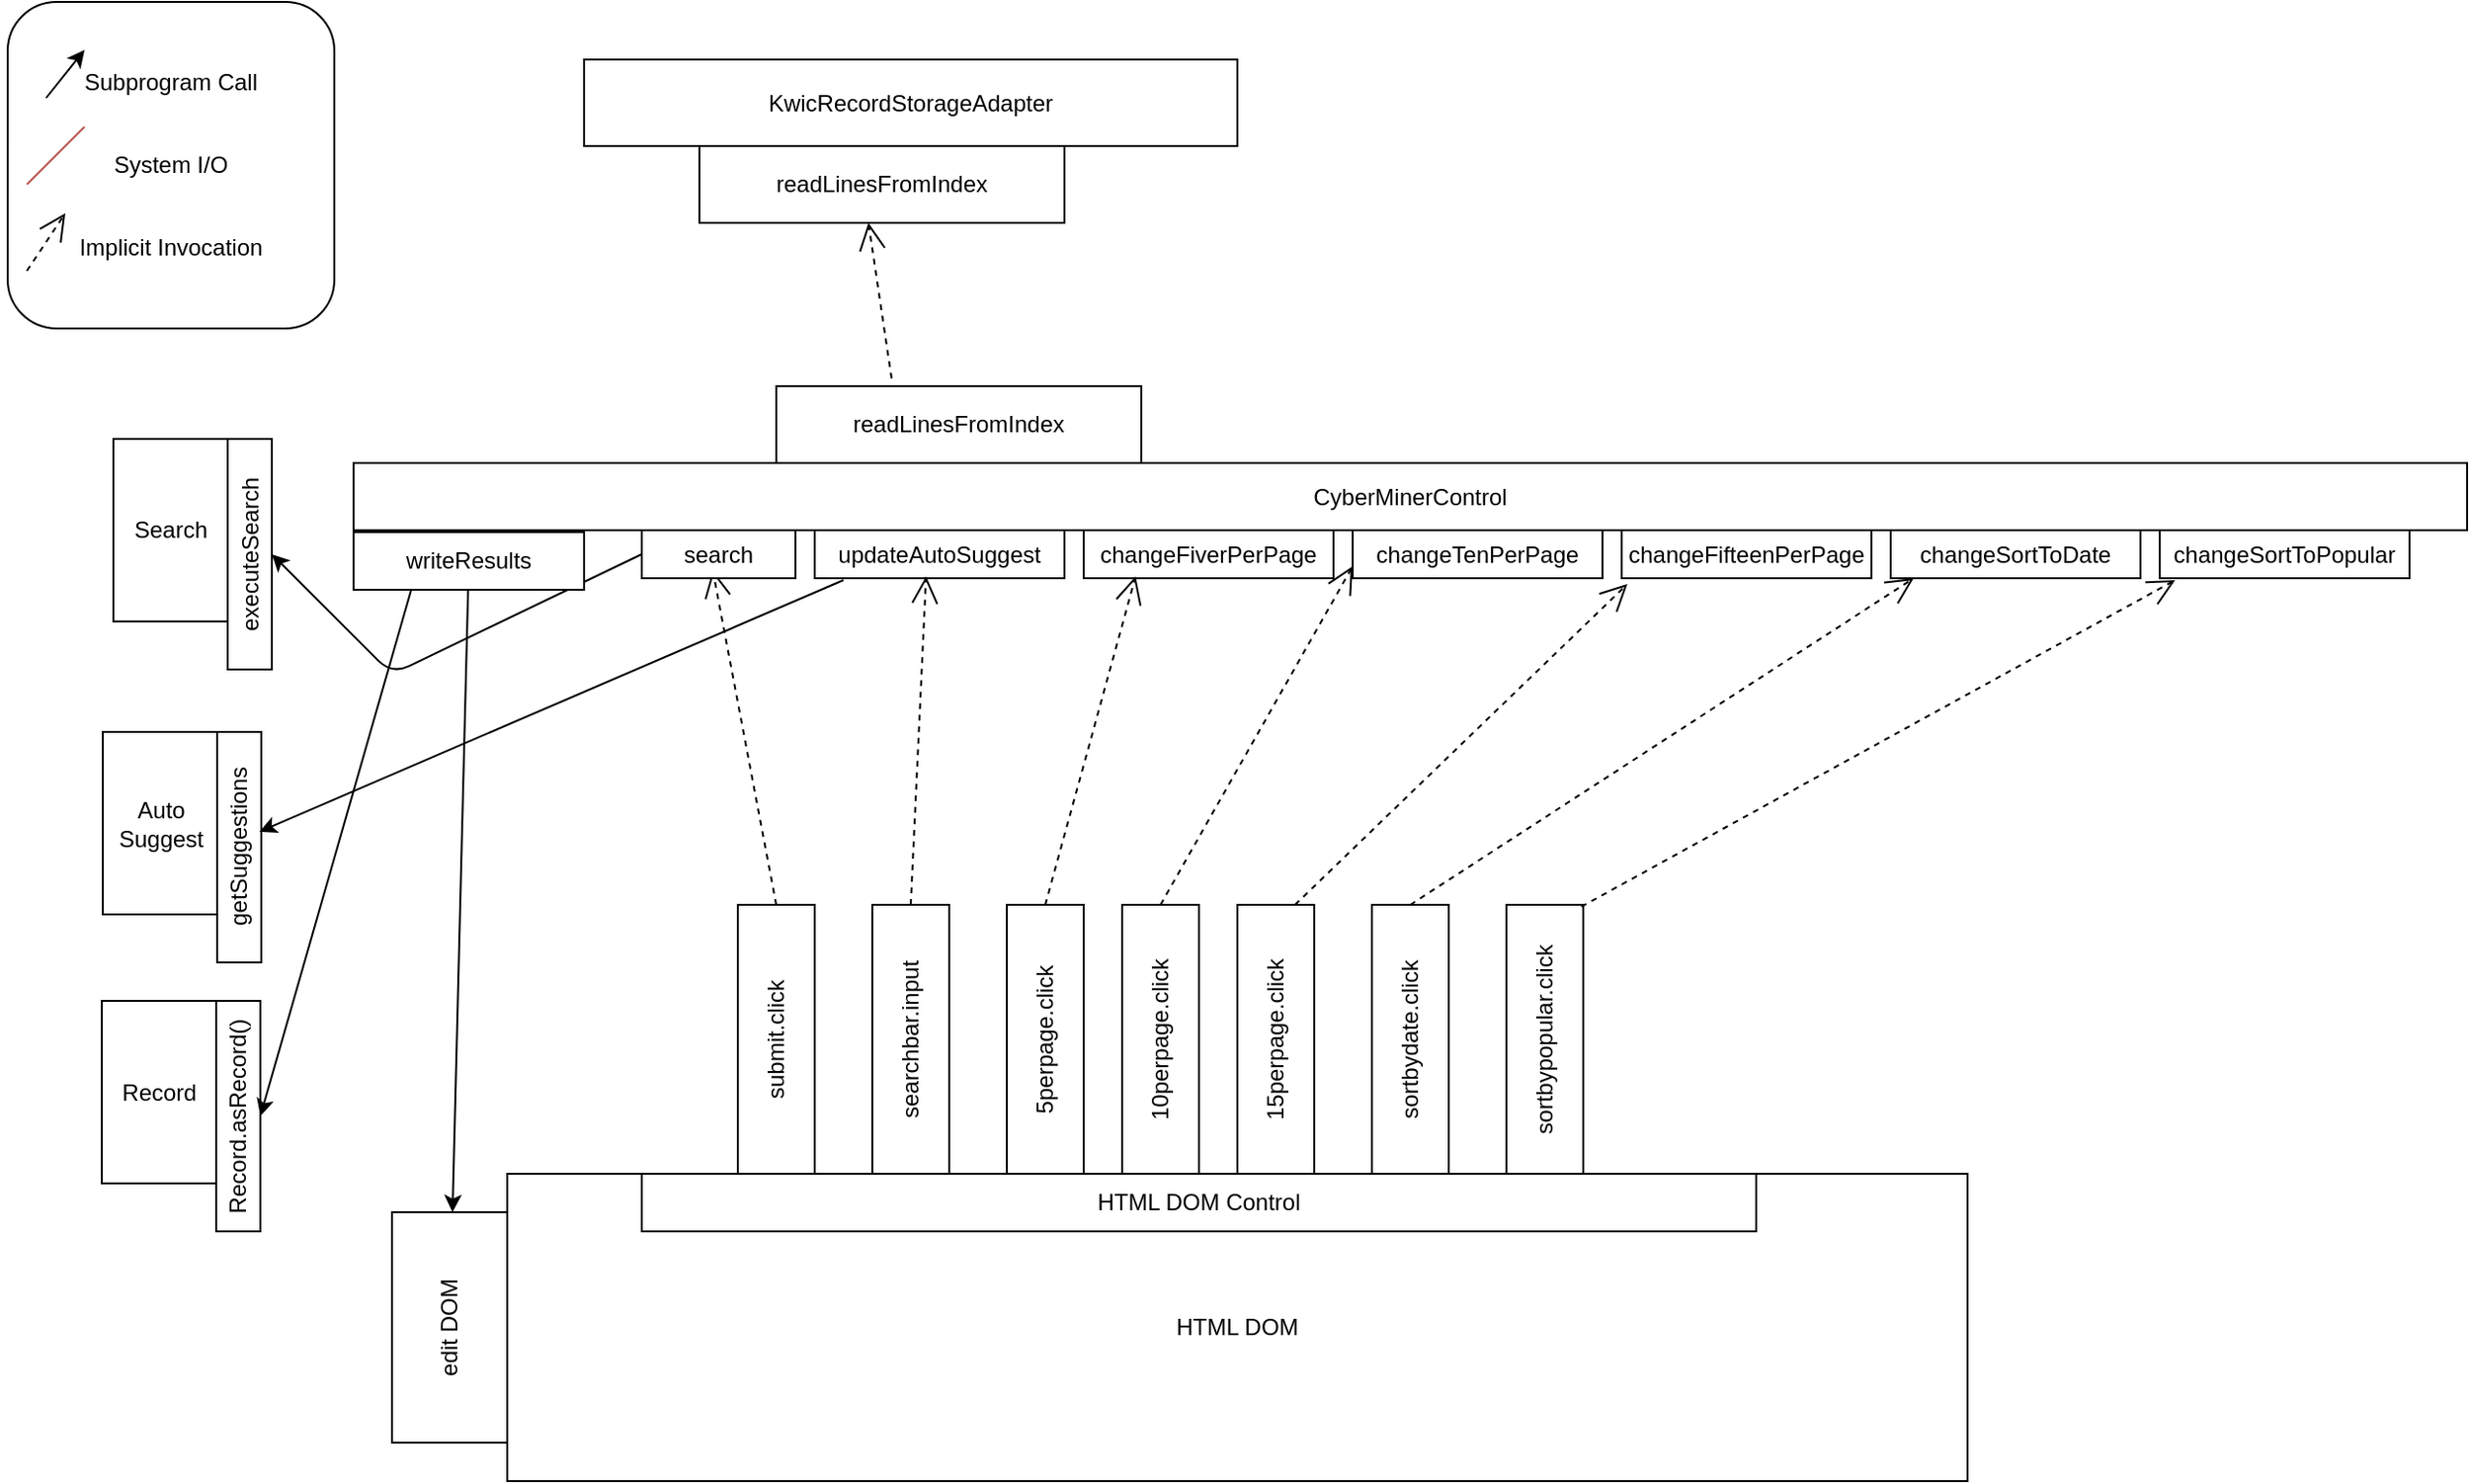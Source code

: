 <mxfile version="12.3.5" type="github" pages="1">
  <diagram id="KJq-rviZduDNF2qRuEym" name="Page-1">
    <mxGraphModel dx="1860" dy="782" grid="1" gridSize="10" guides="1" tooltips="1" connect="1" arrows="1" fold="1" page="1" pageScale="1" pageWidth="1600" pageHeight="1200" math="0" shadow="0">
      <root>
        <mxCell id="0"/>
        <mxCell id="1" parent="0"/>
        <mxCell id="HSlESZ4G94i-QzGAAVmZ-42" value="HTML DOM" style="rounded=0;whiteSpace=wrap;html=1;" vertex="1" parent="1">
          <mxGeometry x="320" y="630" width="760" height="160" as="geometry"/>
        </mxCell>
        <mxCell id="HSlESZ4G94i-QzGAAVmZ-2" value="Subprogram Call&lt;br&gt;&lt;br&gt;&lt;br&gt;System I/O&lt;br&gt;&lt;br&gt;&lt;br&gt;Implicit Invocation" style="rounded=1;whiteSpace=wrap;html=1;" vertex="1" parent="1">
          <mxGeometry x="60" y="20" width="170" height="170" as="geometry"/>
        </mxCell>
        <mxCell id="HSlESZ4G94i-QzGAAVmZ-3" value="" style="endArrow=classic;html=1;" edge="1" parent="1">
          <mxGeometry width="50" height="50" relative="1" as="geometry">
            <mxPoint x="80" y="70" as="sourcePoint"/>
            <mxPoint x="100" y="45" as="targetPoint"/>
          </mxGeometry>
        </mxCell>
        <mxCell id="HSlESZ4G94i-QzGAAVmZ-4" value="" style="endArrow=none;html=1;fillColor=#f8cecc;strokeColor=#b85450;endSize=9;startSize=9;" edge="1" parent="1">
          <mxGeometry width="50" height="50" relative="1" as="geometry">
            <mxPoint x="70" y="115" as="sourcePoint"/>
            <mxPoint x="100" y="85" as="targetPoint"/>
          </mxGeometry>
        </mxCell>
        <mxCell id="HSlESZ4G94i-QzGAAVmZ-7" value="" style="endArrow=open;endSize=12;dashed=1;html=1;" edge="1" parent="1">
          <mxGeometry width="160" relative="1" as="geometry">
            <mxPoint x="70" y="160" as="sourcePoint"/>
            <mxPoint x="90" y="130" as="targetPoint"/>
          </mxGeometry>
        </mxCell>
        <mxCell id="HSlESZ4G94i-QzGAAVmZ-8" value="CyberMinerControl" style="rounded=0;whiteSpace=wrap;html=1;" vertex="1" parent="1">
          <mxGeometry x="240" y="260" width="1100" height="35" as="geometry"/>
        </mxCell>
        <mxCell id="HSlESZ4G94i-QzGAAVmZ-9" value="HTML DOM Control" style="rounded=0;whiteSpace=wrap;html=1;" vertex="1" parent="1">
          <mxGeometry x="390" y="630" width="580" height="30" as="geometry"/>
        </mxCell>
        <mxCell id="HSlESZ4G94i-QzGAAVmZ-10" value="submit.click" style="rounded=0;whiteSpace=wrap;html=1;rotation=-90;" vertex="1" parent="1">
          <mxGeometry x="390" y="540" width="140" height="40" as="geometry"/>
        </mxCell>
        <mxCell id="HSlESZ4G94i-QzGAAVmZ-11" value="searchbar.input" style="rounded=0;whiteSpace=wrap;html=1;rotation=-90;" vertex="1" parent="1">
          <mxGeometry x="460" y="540" width="140" height="40" as="geometry"/>
        </mxCell>
        <mxCell id="HSlESZ4G94i-QzGAAVmZ-12" value="5perpage.click" style="rounded=0;whiteSpace=wrap;html=1;rotation=-90;" vertex="1" parent="1">
          <mxGeometry x="530" y="540" width="140" height="40" as="geometry"/>
        </mxCell>
        <mxCell id="HSlESZ4G94i-QzGAAVmZ-13" value="10perpage.click" style="rounded=0;whiteSpace=wrap;html=1;rotation=-90;" vertex="1" parent="1">
          <mxGeometry x="590" y="540" width="140" height="40" as="geometry"/>
        </mxCell>
        <mxCell id="HSlESZ4G94i-QzGAAVmZ-14" value="15perpage.click" style="rounded=0;whiteSpace=wrap;html=1;rotation=-90;" vertex="1" parent="1">
          <mxGeometry x="650" y="540" width="140" height="40" as="geometry"/>
        </mxCell>
        <mxCell id="HSlESZ4G94i-QzGAAVmZ-15" value="sortbydate.click" style="rounded=0;whiteSpace=wrap;html=1;rotation=-90;" vertex="1" parent="1">
          <mxGeometry x="720" y="540" width="140" height="40" as="geometry"/>
        </mxCell>
        <mxCell id="HSlESZ4G94i-QzGAAVmZ-16" value="sortbypopular.click" style="rounded=0;whiteSpace=wrap;html=1;rotation=-90;" vertex="1" parent="1">
          <mxGeometry x="790" y="540" width="140" height="40" as="geometry"/>
        </mxCell>
        <mxCell id="HSlESZ4G94i-QzGAAVmZ-17" value="" style="endArrow=open;endSize=12;dashed=1;html=1;entryX=0.462;entryY=0.833;entryDx=0;entryDy=0;entryPerimeter=0;" edge="1" parent="1" target="HSlESZ4G94i-QzGAAVmZ-18">
          <mxGeometry width="160" relative="1" as="geometry">
            <mxPoint x="460" y="490" as="sourcePoint"/>
            <mxPoint x="470" y="290" as="targetPoint"/>
          </mxGeometry>
        </mxCell>
        <mxCell id="HSlESZ4G94i-QzGAAVmZ-18" value="search" style="rounded=0;whiteSpace=wrap;html=1;rotation=0;" vertex="1" parent="1">
          <mxGeometry x="390" y="295" width="80" height="25" as="geometry"/>
        </mxCell>
        <mxCell id="HSlESZ4G94i-QzGAAVmZ-21" value="KwicRecordStorageAdapter" style="rounded=0;whiteSpace=wrap;html=1;" vertex="1" parent="1">
          <mxGeometry x="360" y="50" width="340" height="45" as="geometry"/>
        </mxCell>
        <mxCell id="HSlESZ4G94i-QzGAAVmZ-22" value="updateAutoSuggest" style="rounded=0;whiteSpace=wrap;html=1;rotation=0;" vertex="1" parent="1">
          <mxGeometry x="480" y="295" width="130" height="25" as="geometry"/>
        </mxCell>
        <mxCell id="HSlESZ4G94i-QzGAAVmZ-23" value="changeFiverPerPage" style="rounded=0;whiteSpace=wrap;html=1;rotation=0;" vertex="1" parent="1">
          <mxGeometry x="620" y="295" width="130" height="25" as="geometry"/>
        </mxCell>
        <mxCell id="HSlESZ4G94i-QzGAAVmZ-24" value="changeTenPerPage" style="rounded=0;whiteSpace=wrap;html=1;rotation=0;" vertex="1" parent="1">
          <mxGeometry x="760" y="295" width="130" height="25" as="geometry"/>
        </mxCell>
        <mxCell id="HSlESZ4G94i-QzGAAVmZ-25" value="changeFifteenPerPage" style="rounded=0;whiteSpace=wrap;html=1;rotation=0;" vertex="1" parent="1">
          <mxGeometry x="900" y="295" width="130" height="25" as="geometry"/>
        </mxCell>
        <mxCell id="HSlESZ4G94i-QzGAAVmZ-26" value="changeSortToDate" style="rounded=0;whiteSpace=wrap;html=1;rotation=0;" vertex="1" parent="1">
          <mxGeometry x="1040" y="295" width="130" height="25" as="geometry"/>
        </mxCell>
        <mxCell id="HSlESZ4G94i-QzGAAVmZ-27" value="changeSortToPopular" style="rounded=0;whiteSpace=wrap;html=1;rotation=0;" vertex="1" parent="1">
          <mxGeometry x="1180" y="295" width="130" height="25" as="geometry"/>
        </mxCell>
        <mxCell id="HSlESZ4G94i-QzGAAVmZ-28" value="" style="endArrow=open;endSize=12;dashed=1;html=1;entryX=0.446;entryY=0.96;entryDx=0;entryDy=0;entryPerimeter=0;exitX=1;exitY=0.5;exitDx=0;exitDy=0;" edge="1" parent="1" source="HSlESZ4G94i-QzGAAVmZ-11" target="HSlESZ4G94i-QzGAAVmZ-22">
          <mxGeometry width="160" relative="1" as="geometry">
            <mxPoint x="470" y="500" as="sourcePoint"/>
            <mxPoint x="436.96" y="325.825" as="targetPoint"/>
          </mxGeometry>
        </mxCell>
        <mxCell id="HSlESZ4G94i-QzGAAVmZ-29" value="" style="endArrow=open;endSize=12;dashed=1;html=1;entryX=0.208;entryY=0.96;entryDx=0;entryDy=0;entryPerimeter=0;exitX=1;exitY=0.5;exitDx=0;exitDy=0;" edge="1" parent="1" source="HSlESZ4G94i-QzGAAVmZ-12" target="HSlESZ4G94i-QzGAAVmZ-23">
          <mxGeometry width="160" relative="1" as="geometry">
            <mxPoint x="670" y="514" as="sourcePoint"/>
            <mxPoint x="636.96" y="339.825" as="targetPoint"/>
          </mxGeometry>
        </mxCell>
        <mxCell id="HSlESZ4G94i-QzGAAVmZ-30" value="" style="endArrow=open;endSize=12;dashed=1;html=1;entryX=0;entryY=0.75;entryDx=0;entryDy=0;exitX=1;exitY=0.5;exitDx=0;exitDy=0;" edge="1" parent="1" source="HSlESZ4G94i-QzGAAVmZ-13" target="HSlESZ4G94i-QzGAAVmZ-24">
          <mxGeometry width="160" relative="1" as="geometry">
            <mxPoint x="490" y="520" as="sourcePoint"/>
            <mxPoint x="456.96" y="345.825" as="targetPoint"/>
          </mxGeometry>
        </mxCell>
        <mxCell id="HSlESZ4G94i-QzGAAVmZ-31" value="" style="endArrow=open;endSize=12;dashed=1;html=1;entryX=0.023;entryY=1.12;entryDx=0;entryDy=0;entryPerimeter=0;exitX=1;exitY=0.75;exitDx=0;exitDy=0;" edge="1" parent="1" source="HSlESZ4G94i-QzGAAVmZ-14" target="HSlESZ4G94i-QzGAAVmZ-25">
          <mxGeometry width="160" relative="1" as="geometry">
            <mxPoint x="500" y="530" as="sourcePoint"/>
            <mxPoint x="466.96" y="355.825" as="targetPoint"/>
          </mxGeometry>
        </mxCell>
        <mxCell id="HSlESZ4G94i-QzGAAVmZ-32" value="" style="endArrow=open;endSize=12;dashed=1;html=1;entryX=0.092;entryY=1;entryDx=0;entryDy=0;entryPerimeter=0;exitX=1;exitY=0.5;exitDx=0;exitDy=0;" edge="1" parent="1" source="HSlESZ4G94i-QzGAAVmZ-15" target="HSlESZ4G94i-QzGAAVmZ-26">
          <mxGeometry width="160" relative="1" as="geometry">
            <mxPoint x="510" y="540" as="sourcePoint"/>
            <mxPoint x="476.96" y="365.825" as="targetPoint"/>
          </mxGeometry>
        </mxCell>
        <mxCell id="HSlESZ4G94i-QzGAAVmZ-33" value="" style="endArrow=open;endSize=12;dashed=1;html=1;entryX=0.062;entryY=1.04;entryDx=0;entryDy=0;entryPerimeter=0;exitX=0.993;exitY=0.975;exitDx=0;exitDy=0;exitPerimeter=0;" edge="1" parent="1" source="HSlESZ4G94i-QzGAAVmZ-16" target="HSlESZ4G94i-QzGAAVmZ-27">
          <mxGeometry width="160" relative="1" as="geometry">
            <mxPoint x="520" y="550" as="sourcePoint"/>
            <mxPoint x="486.96" y="375.825" as="targetPoint"/>
          </mxGeometry>
        </mxCell>
        <mxCell id="HSlESZ4G94i-QzGAAVmZ-34" value="readLinesFromIndex" style="rounded=0;whiteSpace=wrap;html=1;" vertex="1" parent="1">
          <mxGeometry x="460" y="220" width="190" height="40" as="geometry"/>
        </mxCell>
        <mxCell id="HSlESZ4G94i-QzGAAVmZ-35" value="" style="endArrow=open;endSize=12;dashed=1;html=1;exitX=0.316;exitY=-0.1;exitDx=0;exitDy=0;exitPerimeter=0;entryX=0.463;entryY=1;entryDx=0;entryDy=0;entryPerimeter=0;" edge="1" parent="1" source="HSlESZ4G94i-QzGAAVmZ-34" target="HSlESZ4G94i-QzGAAVmZ-36">
          <mxGeometry width="160" relative="1" as="geometry">
            <mxPoint x="470" y="500" as="sourcePoint"/>
            <mxPoint x="510" y="140" as="targetPoint"/>
          </mxGeometry>
        </mxCell>
        <mxCell id="HSlESZ4G94i-QzGAAVmZ-36" value="readLinesFromIndex" style="rounded=0;whiteSpace=wrap;html=1;" vertex="1" parent="1">
          <mxGeometry x="420" y="95" width="190" height="40" as="geometry"/>
        </mxCell>
        <mxCell id="HSlESZ4G94i-QzGAAVmZ-37" value="Search" style="rounded=0;whiteSpace=wrap;html=1;rotation=0;" vertex="1" parent="1">
          <mxGeometry x="115" y="247.5" width="60" height="95" as="geometry"/>
        </mxCell>
        <mxCell id="HSlESZ4G94i-QzGAAVmZ-38" value="executeSearch" style="rounded=0;whiteSpace=wrap;html=1;rotation=-90;" vertex="1" parent="1">
          <mxGeometry x="126" y="296" width="120" height="23" as="geometry"/>
        </mxCell>
        <mxCell id="HSlESZ4G94i-QzGAAVmZ-40" value="" style="endArrow=classic;html=1;exitX=0;exitY=0.5;exitDx=0;exitDy=0;entryX=0.5;entryY=1;entryDx=0;entryDy=0;" edge="1" parent="1" source="HSlESZ4G94i-QzGAAVmZ-18" target="HSlESZ4G94i-QzGAAVmZ-38">
          <mxGeometry width="50" height="50" relative="1" as="geometry">
            <mxPoint x="60" y="730" as="sourcePoint"/>
            <mxPoint x="110" y="680" as="targetPoint"/>
            <Array as="points">
              <mxPoint x="260" y="370"/>
            </Array>
          </mxGeometry>
        </mxCell>
        <mxCell id="HSlESZ4G94i-QzGAAVmZ-43" value="writeResults" style="rounded=0;whiteSpace=wrap;html=1;" vertex="1" parent="1">
          <mxGeometry x="240" y="296" width="120" height="30" as="geometry"/>
        </mxCell>
        <mxCell id="HSlESZ4G94i-QzGAAVmZ-44" value="" style="endArrow=classic;html=1;" edge="1" parent="1" source="HSlESZ4G94i-QzGAAVmZ-43" target="HSlESZ4G94i-QzGAAVmZ-45">
          <mxGeometry width="50" height="50" relative="1" as="geometry">
            <mxPoint x="290" y="330" as="sourcePoint"/>
            <mxPoint x="280" y="680" as="targetPoint"/>
          </mxGeometry>
        </mxCell>
        <mxCell id="HSlESZ4G94i-QzGAAVmZ-45" value="edit DOM" style="rounded=0;whiteSpace=wrap;html=1;rotation=-90;" vertex="1" parent="1">
          <mxGeometry x="230" y="680" width="120" height="60" as="geometry"/>
        </mxCell>
        <mxCell id="HSlESZ4G94i-QzGAAVmZ-46" value="Auto&lt;br&gt;Suggest" style="rounded=0;whiteSpace=wrap;html=1;rotation=0;" vertex="1" parent="1">
          <mxGeometry x="109.5" y="400" width="60" height="95" as="geometry"/>
        </mxCell>
        <mxCell id="HSlESZ4G94i-QzGAAVmZ-47" value="getSuggestions" style="rounded=0;whiteSpace=wrap;html=1;rotation=-90;" vertex="1" parent="1">
          <mxGeometry x="120.5" y="448.5" width="120" height="23" as="geometry"/>
        </mxCell>
        <mxCell id="HSlESZ4G94i-QzGAAVmZ-48" value="" style="endArrow=classic;html=1;exitX=0.115;exitY=1.04;exitDx=0;exitDy=0;exitPerimeter=0;entryX=0.567;entryY=0.957;entryDx=0;entryDy=0;entryPerimeter=0;" edge="1" parent="1" source="HSlESZ4G94i-QzGAAVmZ-22" target="HSlESZ4G94i-QzGAAVmZ-47">
          <mxGeometry width="50" height="50" relative="1" as="geometry">
            <mxPoint x="60" y="860" as="sourcePoint"/>
            <mxPoint x="110" y="810" as="targetPoint"/>
          </mxGeometry>
        </mxCell>
        <mxCell id="HSlESZ4G94i-QzGAAVmZ-49" value="Record" style="rounded=0;whiteSpace=wrap;html=1;rotation=0;" vertex="1" parent="1">
          <mxGeometry x="109" y="540" width="60" height="95" as="geometry"/>
        </mxCell>
        <mxCell id="HSlESZ4G94i-QzGAAVmZ-50" value="Record.asRecord()" style="rounded=0;whiteSpace=wrap;html=1;rotation=-90;" vertex="1" parent="1">
          <mxGeometry x="120" y="588.5" width="120" height="23" as="geometry"/>
        </mxCell>
        <mxCell id="HSlESZ4G94i-QzGAAVmZ-51" value="" style="endArrow=classic;html=1;exitX=0.25;exitY=1;exitDx=0;exitDy=0;entryX=0.5;entryY=1;entryDx=0;entryDy=0;" edge="1" parent="1" source="HSlESZ4G94i-QzGAAVmZ-43" target="HSlESZ4G94i-QzGAAVmZ-50">
          <mxGeometry width="50" height="50" relative="1" as="geometry">
            <mxPoint x="309.624" y="336" as="sourcePoint"/>
            <mxPoint x="301.504" y="660" as="targetPoint"/>
          </mxGeometry>
        </mxCell>
      </root>
    </mxGraphModel>
  </diagram>
</mxfile>
